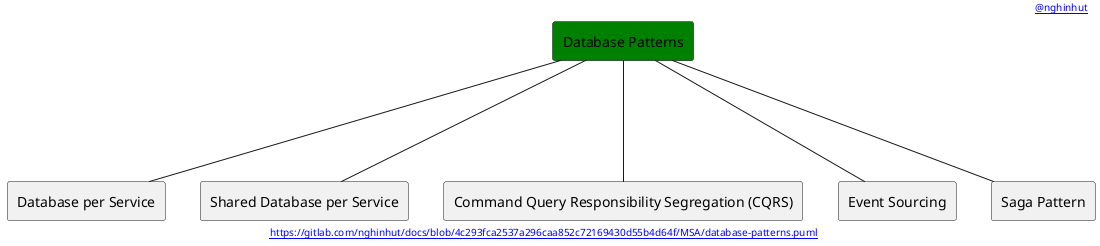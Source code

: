 @startuml
'-----START auto generated metadata please keep comment here to allow auto update-----
'-----DON'T EDIT THIS SECTION, INSTEAD RE-RUN prebuild.sh TO UPDATE-----
header [[mailto:nghinhut@gmail.com @nghinhut]]
footer [[https://gitlab.com/nghinhut/docs/blob/4c293fca2537a296caa852c72169430d55b4d64f/MSA/database-patterns.puml]]
'-----END auto generated metadata please keep comment here to allow auto update-----

rectangle "Database Patterns" as Database #green

rectangle "Database per Service" as DatabaseP1
rectangle "Shared Database per Service" as DatabaseP2
rectangle "Command Query Responsibility Segregation (CQRS)" as DatabaseP3
rectangle "Event Sourcing" as DatabaseP4
rectangle "Saga Pattern" as DatabaseP5
Database --- DatabaseP1
Database --- DatabaseP2
Database --- DatabaseP3
Database --- DatabaseP4
Database --- DatabaseP5
@enduml
